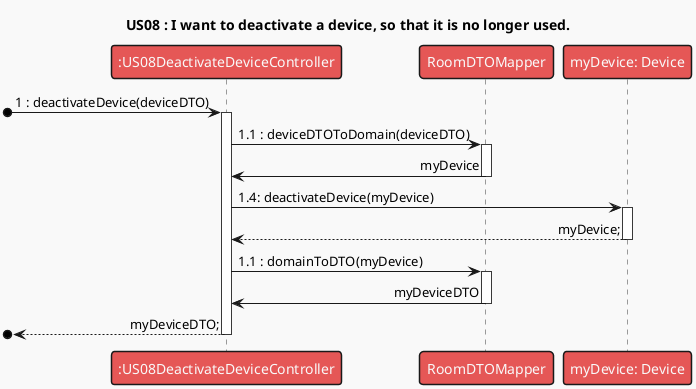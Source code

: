 @startuml
'https://plantuml.com/sequence-diagram

!theme mars
skinparam sequenceMessageAlign direction

title US08 : I want to deactivate a device, so that it is no longer used.
[o-> ":US08DeactivateDeviceController" ++ : 1 : deactivateDevice(deviceDTO)
":US08DeactivateDeviceController"-> "RoomDTOMapper" ++ : 1.1 : deviceDTOToDomain(deviceDTO)
"RoomDTOMapper"-> ":US08DeactivateDeviceController" -- : myDevice
":US08DeactivateDeviceController" -> "myDevice: Device" ++: 1.4: deactivateDevice(myDevice)
    "myDevice: Device" --> ":US08DeactivateDeviceController" --: myDevice;
":US08DeactivateDeviceController"-> "RoomDTOMapper" ++ : 1.1 : domainToDTO(myDevice)
"RoomDTOMapper"-> ":US08DeactivateDeviceController" -- : myDeviceDTO
[o<-- ":US08DeactivateDeviceController" --: myDeviceDTO;
@enduml